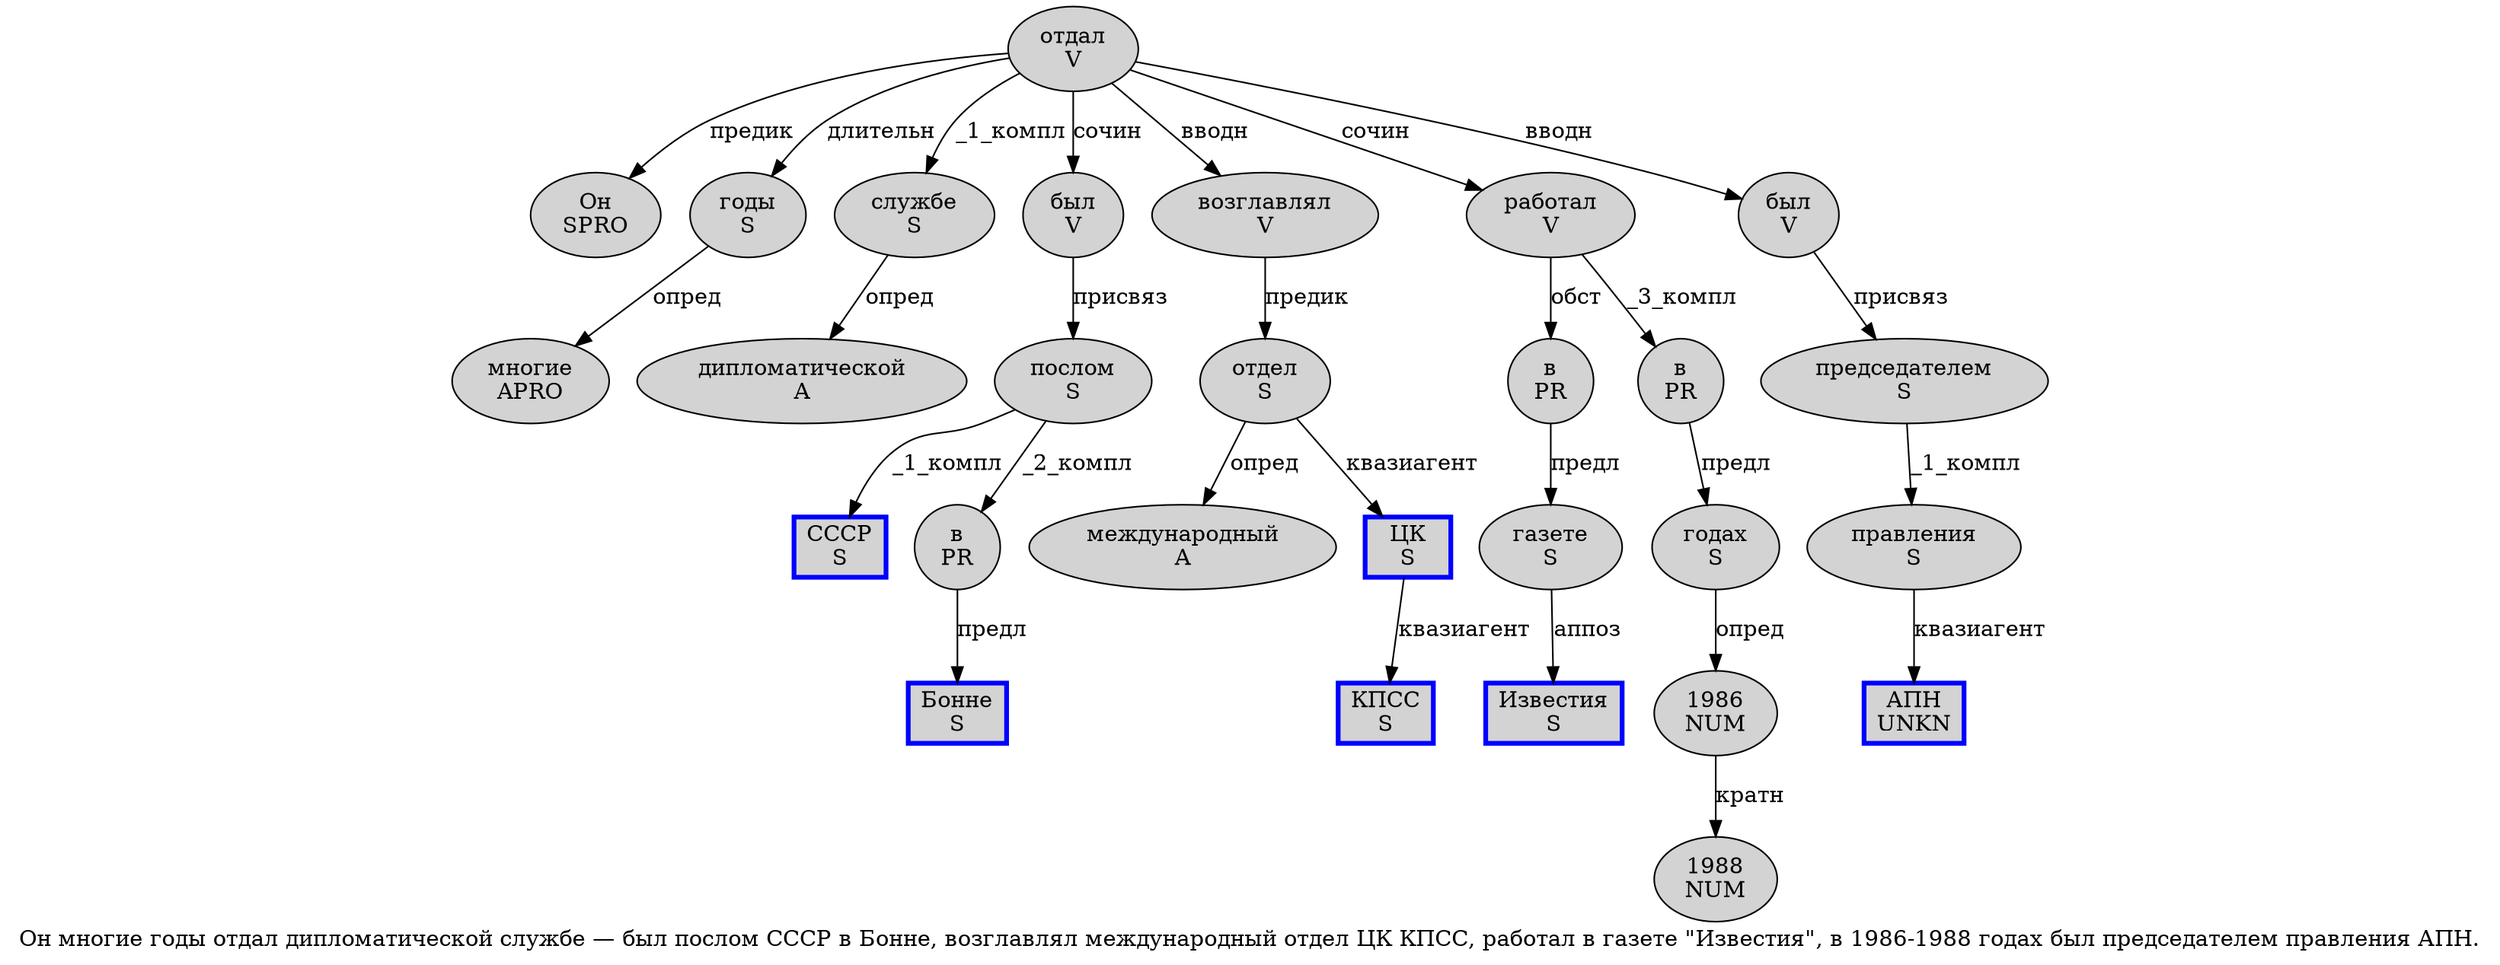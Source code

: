 digraph SENTENCE_989 {
	graph [label="Он многие годы отдал дипломатической службе — был послом СССР в Бонне, возглавлял международный отдел ЦК КПСС, работал в газете \"Известия\", в 1986-1988 годах был председателем правления АПН."]
	node [style=filled]
		0 [label="Он
SPRO" color="" fillcolor=lightgray penwidth=1 shape=ellipse]
		1 [label="многие
APRO" color="" fillcolor=lightgray penwidth=1 shape=ellipse]
		2 [label="годы
S" color="" fillcolor=lightgray penwidth=1 shape=ellipse]
		3 [label="отдал
V" color="" fillcolor=lightgray penwidth=1 shape=ellipse]
		4 [label="дипломатической
A" color="" fillcolor=lightgray penwidth=1 shape=ellipse]
		5 [label="службе
S" color="" fillcolor=lightgray penwidth=1 shape=ellipse]
		7 [label="был
V" color="" fillcolor=lightgray penwidth=1 shape=ellipse]
		8 [label="послом
S" color="" fillcolor=lightgray penwidth=1 shape=ellipse]
		9 [label="СССР
S" color=blue fillcolor=lightgray penwidth=3 shape=box]
		10 [label="в
PR" color="" fillcolor=lightgray penwidth=1 shape=ellipse]
		11 [label="Бонне
S" color=blue fillcolor=lightgray penwidth=3 shape=box]
		13 [label="возглавлял
V" color="" fillcolor=lightgray penwidth=1 shape=ellipse]
		14 [label="международный
A" color="" fillcolor=lightgray penwidth=1 shape=ellipse]
		15 [label="отдел
S" color="" fillcolor=lightgray penwidth=1 shape=ellipse]
		16 [label="ЦК
S" color=blue fillcolor=lightgray penwidth=3 shape=box]
		17 [label="КПСС
S" color=blue fillcolor=lightgray penwidth=3 shape=box]
		19 [label="работал
V" color="" fillcolor=lightgray penwidth=1 shape=ellipse]
		20 [label="в
PR" color="" fillcolor=lightgray penwidth=1 shape=ellipse]
		21 [label="газете
S" color="" fillcolor=lightgray penwidth=1 shape=ellipse]
		23 [label="Известия
S" color=blue fillcolor=lightgray penwidth=3 shape=box]
		26 [label="в
PR" color="" fillcolor=lightgray penwidth=1 shape=ellipse]
		27 [label="1986
NUM" color="" fillcolor=lightgray penwidth=1 shape=ellipse]
		29 [label="1988
NUM" color="" fillcolor=lightgray penwidth=1 shape=ellipse]
		30 [label="годах
S" color="" fillcolor=lightgray penwidth=1 shape=ellipse]
		31 [label="был
V" color="" fillcolor=lightgray penwidth=1 shape=ellipse]
		32 [label="председателем
S" color="" fillcolor=lightgray penwidth=1 shape=ellipse]
		33 [label="правления
S" color="" fillcolor=lightgray penwidth=1 shape=ellipse]
		34 [label="АПН
UNKN" color=blue fillcolor=lightgray penwidth=3 shape=box]
			8 -> 9 [label="_1_компл"]
			8 -> 10 [label="_2_компл"]
			3 -> 0 [label="предик"]
			3 -> 2 [label="длительн"]
			3 -> 5 [label="_1_компл"]
			3 -> 7 [label="сочин"]
			3 -> 13 [label="вводн"]
			3 -> 19 [label="сочин"]
			3 -> 31 [label="вводн"]
			15 -> 14 [label="опред"]
			15 -> 16 [label="квазиагент"]
			30 -> 27 [label="опред"]
			2 -> 1 [label="опред"]
			5 -> 4 [label="опред"]
			27 -> 29 [label="кратн"]
			7 -> 8 [label="присвяз"]
			16 -> 17 [label="квазиагент"]
			21 -> 23 [label="аппоз"]
			26 -> 30 [label="предл"]
			32 -> 33 [label="_1_компл"]
			10 -> 11 [label="предл"]
			31 -> 32 [label="присвяз"]
			19 -> 20 [label="обст"]
			19 -> 26 [label="_3_компл"]
			13 -> 15 [label="предик"]
			33 -> 34 [label="квазиагент"]
			20 -> 21 [label="предл"]
}